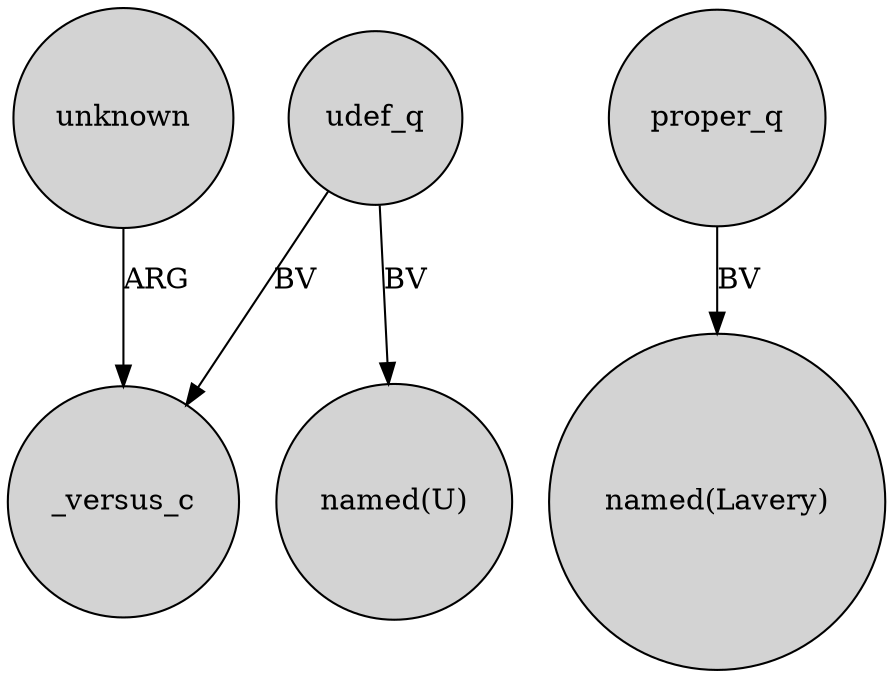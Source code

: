 digraph {
	node [shape=circle style=filled]
	unknown -> _versus_c [label=ARG]
	proper_q -> "named(Lavery)" [label=BV]
	udef_q -> _versus_c [label=BV]
	udef_q -> "named(U)" [label=BV]
}
